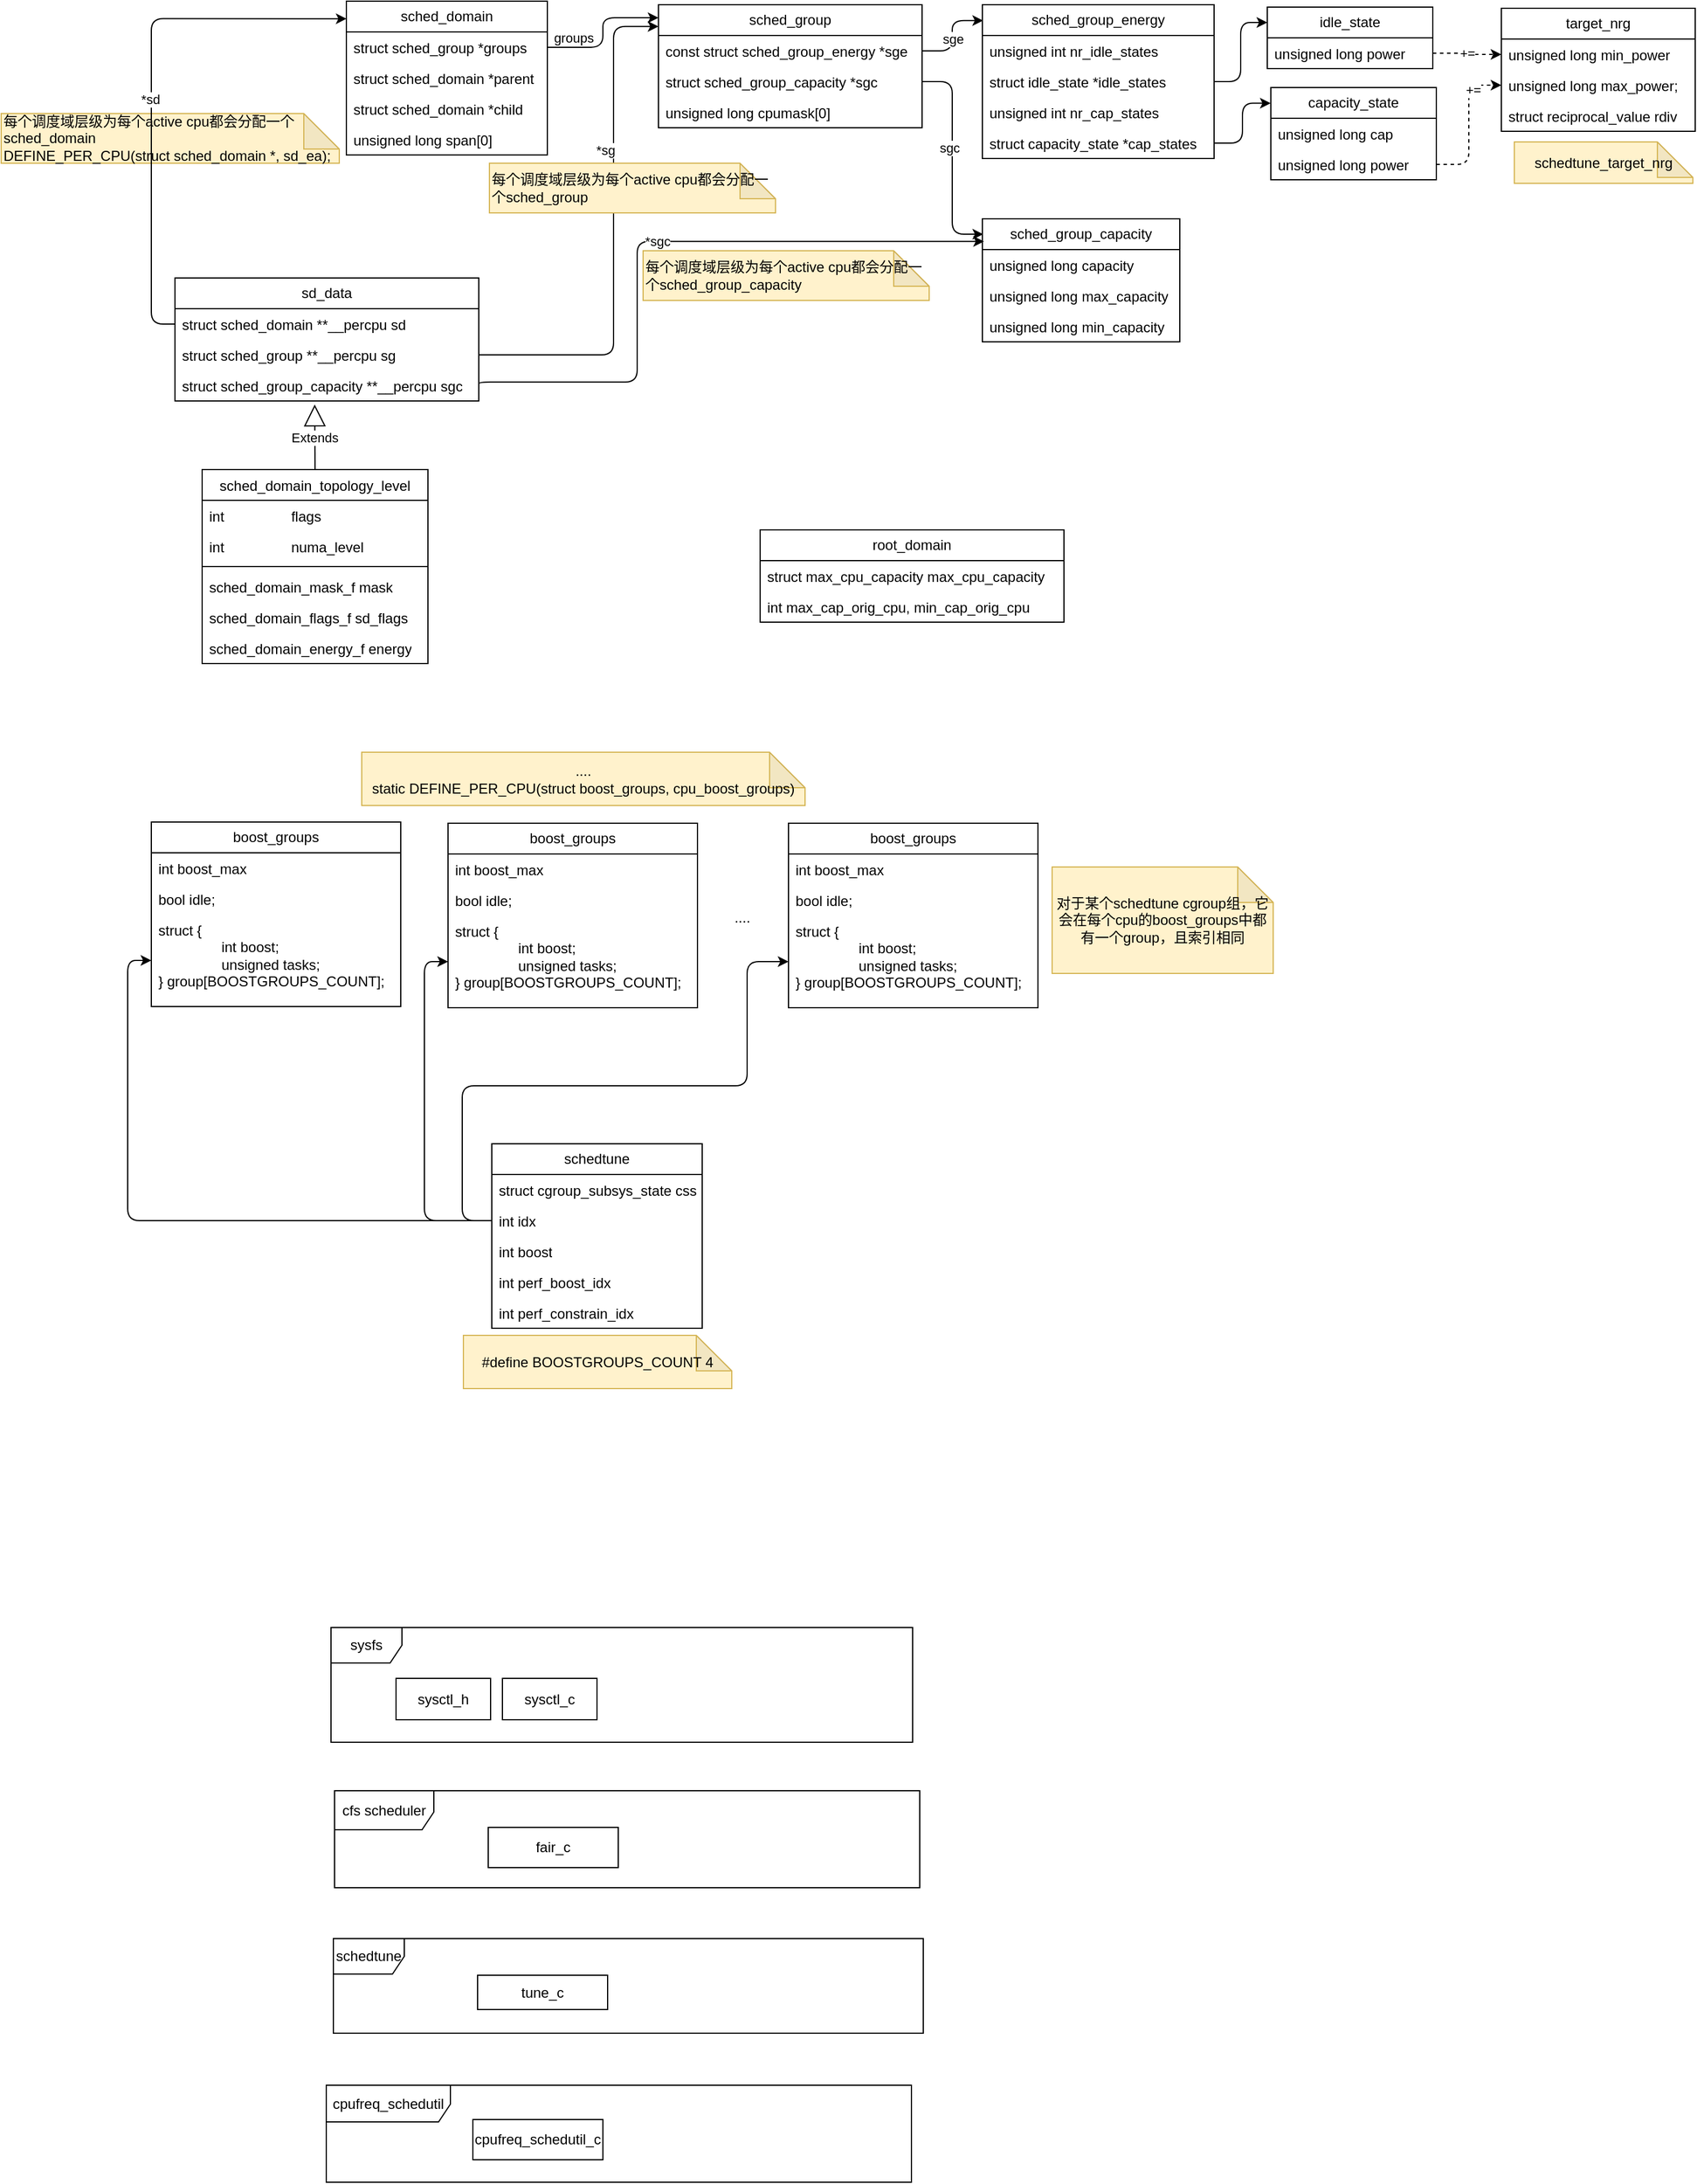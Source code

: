 <mxfile version="24.2.3" type="github">
  <diagram name="第 1 页" id="01agbYeh8jdvlxJhbr0P">
    <mxGraphModel dx="1179" dy="853" grid="0" gridSize="10" guides="0" tooltips="1" connect="1" arrows="1" fold="1" page="0" pageScale="1" pageWidth="827" pageHeight="1169" math="0" shadow="0">
      <root>
        <mxCell id="0" />
        <mxCell id="1" parent="0" />
        <mxCell id="DIjDcMSTwJ1lfGA5DYHn-1" value="target_nrg" style="swimlane;fontStyle=0;childLayout=stackLayout;horizontal=1;startSize=26;fillColor=none;horizontalStack=0;resizeParent=1;resizeParentMax=0;resizeLast=0;collapsible=1;marginBottom=0;whiteSpace=wrap;html=1;" parent="1" vertex="1">
          <mxGeometry x="1111" y="-103" width="164" height="104" as="geometry" />
        </mxCell>
        <mxCell id="DIjDcMSTwJ1lfGA5DYHn-2" value="unsigned long min_power" style="text;strokeColor=none;fillColor=none;align=left;verticalAlign=top;spacingLeft=4;spacingRight=4;overflow=hidden;rotatable=0;points=[[0,0.5],[1,0.5]];portConstraint=eastwest;whiteSpace=wrap;html=1;" parent="DIjDcMSTwJ1lfGA5DYHn-1" vertex="1">
          <mxGeometry y="26" width="164" height="26" as="geometry" />
        </mxCell>
        <mxCell id="DIjDcMSTwJ1lfGA5DYHn-3" value="unsigned long max_power;" style="text;strokeColor=none;fillColor=none;align=left;verticalAlign=top;spacingLeft=4;spacingRight=4;overflow=hidden;rotatable=0;points=[[0,0.5],[1,0.5]];portConstraint=eastwest;whiteSpace=wrap;html=1;" parent="DIjDcMSTwJ1lfGA5DYHn-1" vertex="1">
          <mxGeometry y="52" width="164" height="26" as="geometry" />
        </mxCell>
        <mxCell id="DIjDcMSTwJ1lfGA5DYHn-4" value="struct reciprocal_value rdiv" style="text;strokeColor=none;fillColor=none;align=left;verticalAlign=top;spacingLeft=4;spacingRight=4;overflow=hidden;rotatable=0;points=[[0,0.5],[1,0.5]];portConstraint=eastwest;whiteSpace=wrap;html=1;" parent="DIjDcMSTwJ1lfGA5DYHn-1" vertex="1">
          <mxGeometry y="78" width="164" height="26" as="geometry" />
        </mxCell>
        <mxCell id="DIjDcMSTwJ1lfGA5DYHn-5" value="sched_domain" style="swimlane;fontStyle=0;childLayout=stackLayout;horizontal=1;startSize=26;fillColor=none;horizontalStack=0;resizeParent=1;resizeParentMax=0;resizeLast=0;collapsible=1;marginBottom=0;whiteSpace=wrap;html=1;" parent="1" vertex="1">
          <mxGeometry x="134" y="-109" width="170" height="130" as="geometry" />
        </mxCell>
        <mxCell id="DIjDcMSTwJ1lfGA5DYHn-6" value="struct sched_group *groups" style="text;strokeColor=none;fillColor=none;align=left;verticalAlign=top;spacingLeft=4;spacingRight=4;overflow=hidden;rotatable=0;points=[[0,0.5],[1,0.5]];portConstraint=eastwest;whiteSpace=wrap;html=1;" parent="DIjDcMSTwJ1lfGA5DYHn-5" vertex="1">
          <mxGeometry y="26" width="170" height="26" as="geometry" />
        </mxCell>
        <mxCell id="DIjDcMSTwJ1lfGA5DYHn-7" value="struct sched_domain *parent" style="text;strokeColor=none;fillColor=none;align=left;verticalAlign=top;spacingLeft=4;spacingRight=4;overflow=hidden;rotatable=0;points=[[0,0.5],[1,0.5]];portConstraint=eastwest;whiteSpace=wrap;html=1;" parent="DIjDcMSTwJ1lfGA5DYHn-5" vertex="1">
          <mxGeometry y="52" width="170" height="26" as="geometry" />
        </mxCell>
        <mxCell id="VDW7BR7wvnO6Wit2rarF-36" value="struct sched_domain *child" style="text;strokeColor=none;fillColor=none;align=left;verticalAlign=top;spacingLeft=4;spacingRight=4;overflow=hidden;rotatable=0;points=[[0,0.5],[1,0.5]];portConstraint=eastwest;whiteSpace=wrap;html=1;" parent="DIjDcMSTwJ1lfGA5DYHn-5" vertex="1">
          <mxGeometry y="78" width="170" height="26" as="geometry" />
        </mxCell>
        <mxCell id="DIjDcMSTwJ1lfGA5DYHn-8" value="unsigned long span[0]" style="text;strokeColor=none;fillColor=none;align=left;verticalAlign=top;spacingLeft=4;spacingRight=4;overflow=hidden;rotatable=0;points=[[0,0.5],[1,0.5]];portConstraint=eastwest;whiteSpace=wrap;html=1;" parent="DIjDcMSTwJ1lfGA5DYHn-5" vertex="1">
          <mxGeometry y="104" width="170" height="26" as="geometry" />
        </mxCell>
        <mxCell id="DIjDcMSTwJ1lfGA5DYHn-9" value="sched_group" style="swimlane;fontStyle=0;childLayout=stackLayout;horizontal=1;startSize=26;fillColor=none;horizontalStack=0;resizeParent=1;resizeParentMax=0;resizeLast=0;collapsible=1;marginBottom=0;whiteSpace=wrap;html=1;" parent="1" vertex="1">
          <mxGeometry x="398" y="-106" width="223" height="104" as="geometry" />
        </mxCell>
        <mxCell id="DIjDcMSTwJ1lfGA5DYHn-10" value="const struct sched_group_energy *sge" style="text;strokeColor=none;fillColor=none;align=left;verticalAlign=top;spacingLeft=4;spacingRight=4;overflow=hidden;rotatable=0;points=[[0,0.5],[1,0.5]];portConstraint=eastwest;whiteSpace=wrap;html=1;" parent="DIjDcMSTwJ1lfGA5DYHn-9" vertex="1">
          <mxGeometry y="26" width="223" height="26" as="geometry" />
        </mxCell>
        <mxCell id="DIjDcMSTwJ1lfGA5DYHn-11" value="struct sched_group_capacity *sgc" style="text;strokeColor=none;fillColor=none;align=left;verticalAlign=top;spacingLeft=4;spacingRight=4;overflow=hidden;rotatable=0;points=[[0,0.5],[1,0.5]];portConstraint=eastwest;whiteSpace=wrap;html=1;" parent="DIjDcMSTwJ1lfGA5DYHn-9" vertex="1">
          <mxGeometry y="52" width="223" height="26" as="geometry" />
        </mxCell>
        <mxCell id="DIjDcMSTwJ1lfGA5DYHn-12" value="unsigned long cpumask[0]" style="text;strokeColor=none;fillColor=none;align=left;verticalAlign=top;spacingLeft=4;spacingRight=4;overflow=hidden;rotatable=0;points=[[0,0.5],[1,0.5]];portConstraint=eastwest;whiteSpace=wrap;html=1;" parent="DIjDcMSTwJ1lfGA5DYHn-9" vertex="1">
          <mxGeometry y="78" width="223" height="26" as="geometry" />
        </mxCell>
        <mxCell id="DIjDcMSTwJ1lfGA5DYHn-13" style="edgeStyle=orthogonalEdgeStyle;rounded=1;orthogonalLoop=1;jettySize=auto;html=1;entryX=0;entryY=0.106;entryDx=0;entryDy=0;entryPerimeter=0;curved=0;" parent="1" source="DIjDcMSTwJ1lfGA5DYHn-6" target="DIjDcMSTwJ1lfGA5DYHn-9" edge="1">
          <mxGeometry relative="1" as="geometry">
            <mxPoint x="380" y="-22" as="targetPoint" />
          </mxGeometry>
        </mxCell>
        <mxCell id="DIjDcMSTwJ1lfGA5DYHn-14" value="groups" style="edgeLabel;html=1;align=center;verticalAlign=middle;resizable=0;points=[];" parent="DIjDcMSTwJ1lfGA5DYHn-13" vertex="1" connectable="0">
          <mxGeometry x="-0.268" y="2" relative="1" as="geometry">
            <mxPoint x="-22" y="-6" as="offset" />
          </mxGeometry>
        </mxCell>
        <mxCell id="DIjDcMSTwJ1lfGA5DYHn-15" value="boost_groups" style="swimlane;fontStyle=0;childLayout=stackLayout;horizontal=1;startSize=26;fillColor=none;horizontalStack=0;resizeParent=1;resizeParentMax=0;resizeLast=0;collapsible=1;marginBottom=0;whiteSpace=wrap;html=1;" parent="1" vertex="1">
          <mxGeometry x="-31" y="585" width="211" height="156" as="geometry" />
        </mxCell>
        <mxCell id="DIjDcMSTwJ1lfGA5DYHn-16" value="int boost_max" style="text;strokeColor=none;fillColor=none;align=left;verticalAlign=top;spacingLeft=4;spacingRight=4;overflow=hidden;rotatable=0;points=[[0,0.5],[1,0.5]];portConstraint=eastwest;whiteSpace=wrap;html=1;" parent="DIjDcMSTwJ1lfGA5DYHn-15" vertex="1">
          <mxGeometry y="26" width="211" height="26" as="geometry" />
        </mxCell>
        <mxCell id="DIjDcMSTwJ1lfGA5DYHn-17" value="bool idle;" style="text;strokeColor=none;fillColor=none;align=left;verticalAlign=top;spacingLeft=4;spacingRight=4;overflow=hidden;rotatable=0;points=[[0,0.5],[1,0.5]];portConstraint=eastwest;whiteSpace=wrap;html=1;" parent="DIjDcMSTwJ1lfGA5DYHn-15" vertex="1">
          <mxGeometry y="52" width="211" height="26" as="geometry" />
        </mxCell>
        <mxCell id="DIjDcMSTwJ1lfGA5DYHn-18" value="&lt;div&gt;struct {&lt;/div&gt;&lt;div&gt;&lt;span style=&quot;background-color: initial;&quot;&gt;&amp;nbsp; &amp;nbsp; &amp;nbsp; &amp;nbsp; &amp;nbsp; &amp;nbsp; &amp;nbsp; &amp;nbsp; int boost;&lt;/span&gt;&lt;br&gt;&lt;/div&gt;&lt;div&gt;&lt;span style=&quot;background-color: initial;&quot;&gt;&amp;nbsp; &amp;nbsp; &amp;nbsp; &amp;nbsp; &amp;nbsp; &amp;nbsp; &amp;nbsp; &amp;nbsp; unsigned tasks;&lt;/span&gt;&lt;/div&gt;&lt;div&gt;&lt;span style=&quot;background-color: initial;&quot;&gt;} group[BOOSTGROUPS_COUNT];&lt;/span&gt;&lt;/div&gt;" style="text;strokeColor=none;fillColor=none;align=left;verticalAlign=top;spacingLeft=4;spacingRight=4;overflow=hidden;rotatable=0;points=[[0,0.5],[1,0.5]];portConstraint=eastwest;whiteSpace=wrap;html=1;" parent="DIjDcMSTwJ1lfGA5DYHn-15" vertex="1">
          <mxGeometry y="78" width="211" height="78" as="geometry" />
        </mxCell>
        <mxCell id="DIjDcMSTwJ1lfGA5DYHn-24" value="schedtune" style="swimlane;fontStyle=0;childLayout=stackLayout;horizontal=1;startSize=26;fillColor=none;horizontalStack=0;resizeParent=1;resizeParentMax=0;resizeLast=0;collapsible=1;marginBottom=0;whiteSpace=wrap;html=1;" parent="1" vertex="1">
          <mxGeometry x="257" y="857" width="178" height="156" as="geometry" />
        </mxCell>
        <mxCell id="DIjDcMSTwJ1lfGA5DYHn-25" value="struct cgroup_subsys_state css" style="text;strokeColor=none;fillColor=none;align=left;verticalAlign=top;spacingLeft=4;spacingRight=4;overflow=hidden;rotatable=0;points=[[0,0.5],[1,0.5]];portConstraint=eastwest;whiteSpace=wrap;html=1;" parent="DIjDcMSTwJ1lfGA5DYHn-24" vertex="1">
          <mxGeometry y="26" width="178" height="26" as="geometry" />
        </mxCell>
        <mxCell id="DIjDcMSTwJ1lfGA5DYHn-26" value="int idx" style="text;strokeColor=none;fillColor=none;align=left;verticalAlign=top;spacingLeft=4;spacingRight=4;overflow=hidden;rotatable=0;points=[[0,0.5],[1,0.5]];portConstraint=eastwest;whiteSpace=wrap;html=1;" parent="DIjDcMSTwJ1lfGA5DYHn-24" vertex="1">
          <mxGeometry y="52" width="178" height="26" as="geometry" />
        </mxCell>
        <mxCell id="DIjDcMSTwJ1lfGA5DYHn-27" value="int boost" style="text;strokeColor=none;fillColor=none;align=left;verticalAlign=top;spacingLeft=4;spacingRight=4;overflow=hidden;rotatable=0;points=[[0,0.5],[1,0.5]];portConstraint=eastwest;whiteSpace=wrap;html=1;" parent="DIjDcMSTwJ1lfGA5DYHn-24" vertex="1">
          <mxGeometry y="78" width="178" height="26" as="geometry" />
        </mxCell>
        <mxCell id="DIjDcMSTwJ1lfGA5DYHn-28" value="int perf_boost_idx" style="text;strokeColor=none;fillColor=none;align=left;verticalAlign=top;spacingLeft=4;spacingRight=4;overflow=hidden;rotatable=0;points=[[0,0.5],[1,0.5]];portConstraint=eastwest;whiteSpace=wrap;html=1;" parent="DIjDcMSTwJ1lfGA5DYHn-24" vertex="1">
          <mxGeometry y="104" width="178" height="26" as="geometry" />
        </mxCell>
        <mxCell id="DIjDcMSTwJ1lfGA5DYHn-29" value="int perf_constrain_idx" style="text;strokeColor=none;fillColor=none;align=left;verticalAlign=top;spacingLeft=4;spacingRight=4;overflow=hidden;rotatable=0;points=[[0,0.5],[1,0.5]];portConstraint=eastwest;whiteSpace=wrap;html=1;" parent="DIjDcMSTwJ1lfGA5DYHn-24" vertex="1">
          <mxGeometry y="130" width="178" height="26" as="geometry" />
        </mxCell>
        <mxCell id="DIjDcMSTwJ1lfGA5DYHn-30" value="&lt;div&gt;....&lt;/div&gt;static DEFINE_PER_CPU(struct boost_groups, cpu_boost_groups)" style="shape=note;whiteSpace=wrap;html=1;backgroundOutline=1;darkOpacity=0.05;fillColor=#fff2cc;strokeColor=#d6b656;" parent="1" vertex="1">
          <mxGeometry x="147" y="526" width="375" height="45" as="geometry" />
        </mxCell>
        <mxCell id="VDW7BR7wvnO6Wit2rarF-1" value="schedtune_target_nrg" style="shape=note;whiteSpace=wrap;html=1;backgroundOutline=1;darkOpacity=0.05;fillColor=#fff2cc;strokeColor=#d6b656;" parent="1" vertex="1">
          <mxGeometry x="1122" y="10" width="151" height="35" as="geometry" />
        </mxCell>
        <mxCell id="VDW7BR7wvnO6Wit2rarF-11" value="sched_group_capacity" style="swimlane;fontStyle=0;childLayout=stackLayout;horizontal=1;startSize=26;fillColor=none;horizontalStack=0;resizeParent=1;resizeParentMax=0;resizeLast=0;collapsible=1;marginBottom=0;whiteSpace=wrap;html=1;" parent="1" vertex="1">
          <mxGeometry x="672" y="75" width="167" height="104" as="geometry" />
        </mxCell>
        <mxCell id="VDW7BR7wvnO6Wit2rarF-12" value="unsigned long capacity" style="text;strokeColor=none;fillColor=none;align=left;verticalAlign=top;spacingLeft=4;spacingRight=4;overflow=hidden;rotatable=0;points=[[0,0.5],[1,0.5]];portConstraint=eastwest;whiteSpace=wrap;html=1;" parent="VDW7BR7wvnO6Wit2rarF-11" vertex="1">
          <mxGeometry y="26" width="167" height="26" as="geometry" />
        </mxCell>
        <mxCell id="VDW7BR7wvnO6Wit2rarF-13" value="unsigned long max_capacity" style="text;strokeColor=none;fillColor=none;align=left;verticalAlign=top;spacingLeft=4;spacingRight=4;overflow=hidden;rotatable=0;points=[[0,0.5],[1,0.5]];portConstraint=eastwest;whiteSpace=wrap;html=1;" parent="VDW7BR7wvnO6Wit2rarF-11" vertex="1">
          <mxGeometry y="52" width="167" height="26" as="geometry" />
        </mxCell>
        <mxCell id="VDW7BR7wvnO6Wit2rarF-14" value="unsigned long min_capacity" style="text;strokeColor=none;fillColor=none;align=left;verticalAlign=top;spacingLeft=4;spacingRight=4;overflow=hidden;rotatable=0;points=[[0,0.5],[1,0.5]];portConstraint=eastwest;whiteSpace=wrap;html=1;" parent="VDW7BR7wvnO6Wit2rarF-11" vertex="1">
          <mxGeometry y="78" width="167" height="26" as="geometry" />
        </mxCell>
        <mxCell id="VDW7BR7wvnO6Wit2rarF-16" style="edgeStyle=orthogonalEdgeStyle;rounded=1;orthogonalLoop=1;jettySize=auto;html=1;entryX=0.004;entryY=0.125;entryDx=0;entryDy=0;entryPerimeter=0;exitX=1;exitY=0.5;exitDx=0;exitDy=0;curved=0;" parent="1" source="DIjDcMSTwJ1lfGA5DYHn-11" target="VDW7BR7wvnO6Wit2rarF-11" edge="1">
          <mxGeometry relative="1" as="geometry" />
        </mxCell>
        <mxCell id="VDW7BR7wvnO6Wit2rarF-17" value="sgc" style="edgeLabel;html=1;align=center;verticalAlign=middle;resizable=0;points=[];" parent="VDW7BR7wvnO6Wit2rarF-16" vertex="1" connectable="0">
          <mxGeometry x="-0.1" y="-2" relative="1" as="geometry">
            <mxPoint x="-1" as="offset" />
          </mxGeometry>
        </mxCell>
        <mxCell id="VDW7BR7wvnO6Wit2rarF-18" value="sched_group_energy" style="swimlane;fontStyle=0;childLayout=stackLayout;horizontal=1;startSize=26;fillColor=none;horizontalStack=0;resizeParent=1;resizeParentMax=0;resizeLast=0;collapsible=1;marginBottom=0;whiteSpace=wrap;html=1;" parent="1" vertex="1">
          <mxGeometry x="672" y="-106" width="196" height="130" as="geometry" />
        </mxCell>
        <mxCell id="VDW7BR7wvnO6Wit2rarF-19" value="unsigned int nr_idle_states" style="text;strokeColor=none;fillColor=none;align=left;verticalAlign=top;spacingLeft=4;spacingRight=4;overflow=hidden;rotatable=0;points=[[0,0.5],[1,0.5]];portConstraint=eastwest;whiteSpace=wrap;html=1;" parent="VDW7BR7wvnO6Wit2rarF-18" vertex="1">
          <mxGeometry y="26" width="196" height="26" as="geometry" />
        </mxCell>
        <mxCell id="VDW7BR7wvnO6Wit2rarF-20" value="struct idle_state *idle_states" style="text;strokeColor=none;fillColor=none;align=left;verticalAlign=top;spacingLeft=4;spacingRight=4;overflow=hidden;rotatable=0;points=[[0,0.5],[1,0.5]];portConstraint=eastwest;whiteSpace=wrap;html=1;" parent="VDW7BR7wvnO6Wit2rarF-18" vertex="1">
          <mxGeometry y="52" width="196" height="26" as="geometry" />
        </mxCell>
        <mxCell id="VDW7BR7wvnO6Wit2rarF-21" value="unsigned int nr_cap_states" style="text;strokeColor=none;fillColor=none;align=left;verticalAlign=top;spacingLeft=4;spacingRight=4;overflow=hidden;rotatable=0;points=[[0,0.5],[1,0.5]];portConstraint=eastwest;whiteSpace=wrap;html=1;" parent="VDW7BR7wvnO6Wit2rarF-18" vertex="1">
          <mxGeometry y="78" width="196" height="26" as="geometry" />
        </mxCell>
        <mxCell id="VDW7BR7wvnO6Wit2rarF-22" value="struct capacity_state *cap_states" style="text;strokeColor=none;fillColor=none;align=left;verticalAlign=top;spacingLeft=4;spacingRight=4;overflow=hidden;rotatable=0;points=[[0,0.5],[1,0.5]];portConstraint=eastwest;whiteSpace=wrap;html=1;" parent="VDW7BR7wvnO6Wit2rarF-18" vertex="1">
          <mxGeometry y="104" width="196" height="26" as="geometry" />
        </mxCell>
        <mxCell id="VDW7BR7wvnO6Wit2rarF-23" style="edgeStyle=orthogonalEdgeStyle;rounded=1;orthogonalLoop=1;jettySize=auto;html=1;entryX=0.003;entryY=0.103;entryDx=0;entryDy=0;entryPerimeter=0;curved=0;" parent="1" source="DIjDcMSTwJ1lfGA5DYHn-10" target="VDW7BR7wvnO6Wit2rarF-18" edge="1">
          <mxGeometry relative="1" as="geometry" />
        </mxCell>
        <mxCell id="VDW7BR7wvnO6Wit2rarF-24" value="sge" style="edgeLabel;html=1;align=center;verticalAlign=middle;resizable=0;points=[];" parent="VDW7BR7wvnO6Wit2rarF-23" vertex="1" connectable="0">
          <mxGeometry x="-0.063" relative="1" as="geometry">
            <mxPoint as="offset" />
          </mxGeometry>
        </mxCell>
        <mxCell id="VDW7BR7wvnO6Wit2rarF-25" value="idle_state" style="swimlane;fontStyle=0;childLayout=stackLayout;horizontal=1;startSize=26;fillColor=none;horizontalStack=0;resizeParent=1;resizeParentMax=0;resizeLast=0;collapsible=1;marginBottom=0;whiteSpace=wrap;html=1;" parent="1" vertex="1">
          <mxGeometry x="913" y="-104" width="140" height="52" as="geometry" />
        </mxCell>
        <mxCell id="VDW7BR7wvnO6Wit2rarF-26" value="unsigned long power" style="text;strokeColor=none;fillColor=none;align=left;verticalAlign=top;spacingLeft=4;spacingRight=4;overflow=hidden;rotatable=0;points=[[0,0.5],[1,0.5]];portConstraint=eastwest;whiteSpace=wrap;html=1;" parent="VDW7BR7wvnO6Wit2rarF-25" vertex="1">
          <mxGeometry y="26" width="140" height="26" as="geometry" />
        </mxCell>
        <mxCell id="VDW7BR7wvnO6Wit2rarF-29" style="edgeStyle=orthogonalEdgeStyle;rounded=1;orthogonalLoop=1;jettySize=auto;html=1;entryX=0;entryY=0.25;entryDx=0;entryDy=0;curved=0;" parent="1" source="VDW7BR7wvnO6Wit2rarF-20" target="VDW7BR7wvnO6Wit2rarF-25" edge="1">
          <mxGeometry relative="1" as="geometry" />
        </mxCell>
        <mxCell id="VDW7BR7wvnO6Wit2rarF-30" value="capacity_state" style="swimlane;fontStyle=0;childLayout=stackLayout;horizontal=1;startSize=26;fillColor=none;horizontalStack=0;resizeParent=1;resizeParentMax=0;resizeLast=0;collapsible=1;marginBottom=0;whiteSpace=wrap;html=1;" parent="1" vertex="1">
          <mxGeometry x="916" y="-36" width="140" height="78" as="geometry" />
        </mxCell>
        <mxCell id="VDW7BR7wvnO6Wit2rarF-31" value="unsigned long cap" style="text;strokeColor=none;fillColor=none;align=left;verticalAlign=top;spacingLeft=4;spacingRight=4;overflow=hidden;rotatable=0;points=[[0,0.5],[1,0.5]];portConstraint=eastwest;whiteSpace=wrap;html=1;" parent="VDW7BR7wvnO6Wit2rarF-30" vertex="1">
          <mxGeometry y="26" width="140" height="26" as="geometry" />
        </mxCell>
        <mxCell id="VDW7BR7wvnO6Wit2rarF-32" value="unsigned long power" style="text;strokeColor=none;fillColor=none;align=left;verticalAlign=top;spacingLeft=4;spacingRight=4;overflow=hidden;rotatable=0;points=[[0,0.5],[1,0.5]];portConstraint=eastwest;whiteSpace=wrap;html=1;" parent="VDW7BR7wvnO6Wit2rarF-30" vertex="1">
          <mxGeometry y="52" width="140" height="26" as="geometry" />
        </mxCell>
        <mxCell id="VDW7BR7wvnO6Wit2rarF-34" style="edgeStyle=orthogonalEdgeStyle;rounded=1;orthogonalLoop=1;jettySize=auto;html=1;entryX=-0.001;entryY=0.17;entryDx=0;entryDy=0;entryPerimeter=0;curved=0;" parent="1" source="VDW7BR7wvnO6Wit2rarF-22" target="VDW7BR7wvnO6Wit2rarF-30" edge="1">
          <mxGeometry relative="1" as="geometry" />
        </mxCell>
        <mxCell id="VDW7BR7wvnO6Wit2rarF-37" value="&lt;div&gt;每个调度域层级为每个active cpu都会分配一个sched_domain&lt;/div&gt;DEFINE_PER_CPU(struct sched_domain *, sd_ea);" style="shape=note;whiteSpace=wrap;html=1;backgroundOutline=1;darkOpacity=0.05;fillColor=#fff2cc;strokeColor=#d6b656;align=left;" parent="1" vertex="1">
          <mxGeometry x="-158" y="-14" width="286" height="42" as="geometry" />
        </mxCell>
        <mxCell id="VDW7BR7wvnO6Wit2rarF-54" style="edgeStyle=orthogonalEdgeStyle;rounded=1;orthogonalLoop=1;jettySize=auto;html=1;entryX=0;entryY=0.5;entryDx=0;entryDy=0;curved=0;dashed=1;" parent="1" source="VDW7BR7wvnO6Wit2rarF-26" target="DIjDcMSTwJ1lfGA5DYHn-2" edge="1">
          <mxGeometry relative="1" as="geometry" />
        </mxCell>
        <mxCell id="VDW7BR7wvnO6Wit2rarF-56" value="+=" style="edgeLabel;html=1;align=center;verticalAlign=middle;resizable=0;points=[];" parent="VDW7BR7wvnO6Wit2rarF-54" vertex="1" connectable="0">
          <mxGeometry x="-0.027" relative="1" as="geometry">
            <mxPoint as="offset" />
          </mxGeometry>
        </mxCell>
        <mxCell id="VDW7BR7wvnO6Wit2rarF-55" style="edgeStyle=orthogonalEdgeStyle;rounded=1;orthogonalLoop=1;jettySize=auto;html=1;entryX=0;entryY=0.5;entryDx=0;entryDy=0;curved=0;dashed=1;" parent="1" source="VDW7BR7wvnO6Wit2rarF-32" target="DIjDcMSTwJ1lfGA5DYHn-3" edge="1">
          <mxGeometry relative="1" as="geometry" />
        </mxCell>
        <mxCell id="VDW7BR7wvnO6Wit2rarF-57" value="+=" style="edgeLabel;html=1;align=center;verticalAlign=middle;resizable=0;points=[];" parent="VDW7BR7wvnO6Wit2rarF-55" vertex="1" connectable="0">
          <mxGeometry x="0.481" y="-3" relative="1" as="geometry">
            <mxPoint as="offset" />
          </mxGeometry>
        </mxCell>
        <mxCell id="XPc6dLiuJMic1bVL03bc-5" value="sd_data" style="swimlane;fontStyle=0;childLayout=stackLayout;horizontal=1;startSize=26;fillColor=none;horizontalStack=0;resizeParent=1;resizeParentMax=0;resizeLast=0;collapsible=1;marginBottom=0;whiteSpace=wrap;html=1;" parent="1" vertex="1">
          <mxGeometry x="-11" y="125" width="257" height="104" as="geometry" />
        </mxCell>
        <mxCell id="XPc6dLiuJMic1bVL03bc-6" value="struct sched_domain **__percpu sd" style="text;strokeColor=none;fillColor=none;align=left;verticalAlign=top;spacingLeft=4;spacingRight=4;overflow=hidden;rotatable=0;points=[[0,0.5],[1,0.5]];portConstraint=eastwest;whiteSpace=wrap;html=1;" parent="XPc6dLiuJMic1bVL03bc-5" vertex="1">
          <mxGeometry y="26" width="257" height="26" as="geometry" />
        </mxCell>
        <mxCell id="XPc6dLiuJMic1bVL03bc-7" value="struct sched_group **__percpu sg" style="text;strokeColor=none;fillColor=none;align=left;verticalAlign=top;spacingLeft=4;spacingRight=4;overflow=hidden;rotatable=0;points=[[0,0.5],[1,0.5]];portConstraint=eastwest;whiteSpace=wrap;html=1;" parent="XPc6dLiuJMic1bVL03bc-5" vertex="1">
          <mxGeometry y="52" width="257" height="26" as="geometry" />
        </mxCell>
        <mxCell id="XPc6dLiuJMic1bVL03bc-8" value="struct sched_group_capacity **__percpu sgc" style="text;strokeColor=none;fillColor=none;align=left;verticalAlign=top;spacingLeft=4;spacingRight=4;overflow=hidden;rotatable=0;points=[[0,0.5],[1,0.5]];portConstraint=eastwest;whiteSpace=wrap;html=1;" parent="XPc6dLiuJMic1bVL03bc-5" vertex="1">
          <mxGeometry y="78" width="257" height="26" as="geometry" />
        </mxCell>
        <mxCell id="XPc6dLiuJMic1bVL03bc-9" value="&lt;span style=&quot;font-weight: 400;&quot;&gt;sched_domain_topology_level&lt;/span&gt;" style="swimlane;fontStyle=1;align=center;verticalAlign=top;childLayout=stackLayout;horizontal=1;startSize=26;horizontalStack=0;resizeParent=1;resizeParentMax=0;resizeLast=0;collapsible=1;marginBottom=0;whiteSpace=wrap;html=1;" parent="1" vertex="1">
          <mxGeometry x="12" y="287" width="191" height="164" as="geometry" />
        </mxCell>
        <mxCell id="XPc6dLiuJMic1bVL03bc-10" value="int&amp;nbsp; &amp;nbsp; &amp;nbsp; &amp;nbsp; &amp;nbsp; &amp;nbsp; &amp;nbsp; &amp;nbsp; &amp;nbsp;flags" style="text;strokeColor=none;fillColor=none;align=left;verticalAlign=top;spacingLeft=4;spacingRight=4;overflow=hidden;rotatable=0;points=[[0,0.5],[1,0.5]];portConstraint=eastwest;whiteSpace=wrap;html=1;" parent="XPc6dLiuJMic1bVL03bc-9" vertex="1">
          <mxGeometry y="26" width="191" height="26" as="geometry" />
        </mxCell>
        <mxCell id="XPc6dLiuJMic1bVL03bc-14" value="int&amp;nbsp; &amp;nbsp; &amp;nbsp; &amp;nbsp; &amp;nbsp; &amp;nbsp; &amp;nbsp; &amp;nbsp; &amp;nbsp;numa_level" style="text;strokeColor=none;fillColor=none;align=left;verticalAlign=top;spacingLeft=4;spacingRight=4;overflow=hidden;rotatable=0;points=[[0,0.5],[1,0.5]];portConstraint=eastwest;whiteSpace=wrap;html=1;" parent="XPc6dLiuJMic1bVL03bc-9" vertex="1">
          <mxGeometry y="52" width="191" height="26" as="geometry" />
        </mxCell>
        <mxCell id="XPc6dLiuJMic1bVL03bc-11" value="" style="line;strokeWidth=1;fillColor=none;align=left;verticalAlign=middle;spacingTop=-1;spacingLeft=3;spacingRight=3;rotatable=0;labelPosition=right;points=[];portConstraint=eastwest;strokeColor=inherit;" parent="XPc6dLiuJMic1bVL03bc-9" vertex="1">
          <mxGeometry y="78" width="191" height="8" as="geometry" />
        </mxCell>
        <mxCell id="XPc6dLiuJMic1bVL03bc-12" value="sched_domain_mask_f mask" style="text;strokeColor=none;fillColor=none;align=left;verticalAlign=top;spacingLeft=4;spacingRight=4;overflow=hidden;rotatable=0;points=[[0,0.5],[1,0.5]];portConstraint=eastwest;whiteSpace=wrap;html=1;" parent="XPc6dLiuJMic1bVL03bc-9" vertex="1">
          <mxGeometry y="86" width="191" height="26" as="geometry" />
        </mxCell>
        <mxCell id="XPc6dLiuJMic1bVL03bc-13" value="sched_domain_flags_f sd_flags" style="text;strokeColor=none;fillColor=none;align=left;verticalAlign=top;spacingLeft=4;spacingRight=4;overflow=hidden;rotatable=0;points=[[0,0.5],[1,0.5]];portConstraint=eastwest;whiteSpace=wrap;html=1;" parent="XPc6dLiuJMic1bVL03bc-9" vertex="1">
          <mxGeometry y="112" width="191" height="26" as="geometry" />
        </mxCell>
        <mxCell id="XPc6dLiuJMic1bVL03bc-15" value="sched_domain_energy_f energy" style="text;strokeColor=none;fillColor=none;align=left;verticalAlign=top;spacingLeft=4;spacingRight=4;overflow=hidden;rotatable=0;points=[[0,0.5],[1,0.5]];portConstraint=eastwest;whiteSpace=wrap;html=1;" parent="XPc6dLiuJMic1bVL03bc-9" vertex="1">
          <mxGeometry y="138" width="191" height="26" as="geometry" />
        </mxCell>
        <mxCell id="XPc6dLiuJMic1bVL03bc-16" value="Extends" style="endArrow=block;endSize=16;endFill=0;html=1;rounded=0;exitX=0.5;exitY=0;exitDx=0;exitDy=0;entryX=0.46;entryY=1.115;entryDx=0;entryDy=0;entryPerimeter=0;" parent="1" source="XPc6dLiuJMic1bVL03bc-9" target="XPc6dLiuJMic1bVL03bc-8" edge="1">
          <mxGeometry width="160" relative="1" as="geometry">
            <mxPoint x="344" y="290" as="sourcePoint" />
            <mxPoint x="504" y="290" as="targetPoint" />
          </mxGeometry>
        </mxCell>
        <mxCell id="XPc6dLiuJMic1bVL03bc-17" style="edgeStyle=orthogonalEdgeStyle;rounded=1;orthogonalLoop=1;jettySize=auto;html=1;entryX=0.001;entryY=0.114;entryDx=0;entryDy=0;entryPerimeter=0;curved=0;exitX=0;exitY=0.5;exitDx=0;exitDy=0;" parent="1" source="XPc6dLiuJMic1bVL03bc-6" target="DIjDcMSTwJ1lfGA5DYHn-5" edge="1">
          <mxGeometry relative="1" as="geometry" />
        </mxCell>
        <mxCell id="XPc6dLiuJMic1bVL03bc-18" value="*sd" style="edgeLabel;html=1;align=center;verticalAlign=middle;resizable=0;points=[];" parent="XPc6dLiuJMic1bVL03bc-17" vertex="1" connectable="0">
          <mxGeometry x="-0.051" y="1" relative="1" as="geometry">
            <mxPoint as="offset" />
          </mxGeometry>
        </mxCell>
        <mxCell id="XPc6dLiuJMic1bVL03bc-20" style="edgeStyle=orthogonalEdgeStyle;rounded=1;orthogonalLoop=1;jettySize=auto;html=1;entryX=0;entryY=0.177;entryDx=0;entryDy=0;entryPerimeter=0;curved=0;" parent="1" source="XPc6dLiuJMic1bVL03bc-7" target="DIjDcMSTwJ1lfGA5DYHn-9" edge="1">
          <mxGeometry relative="1" as="geometry">
            <Array as="points">
              <mxPoint x="360" y="190" />
              <mxPoint x="360" y="-88" />
            </Array>
          </mxGeometry>
        </mxCell>
        <mxCell id="XPc6dLiuJMic1bVL03bc-21" value="*sg" style="edgeLabel;html=1;align=center;verticalAlign=middle;resizable=0;points=[];" parent="XPc6dLiuJMic1bVL03bc-20" vertex="1" connectable="0">
          <mxGeometry x="0.19" y="1" relative="1" as="geometry">
            <mxPoint x="-6" y="-32" as="offset" />
          </mxGeometry>
        </mxCell>
        <mxCell id="XPc6dLiuJMic1bVL03bc-22" style="edgeStyle=orthogonalEdgeStyle;rounded=1;orthogonalLoop=1;jettySize=auto;html=1;entryX=0.008;entryY=0.184;entryDx=0;entryDy=0;entryPerimeter=0;curved=0;exitX=1;exitY=0.5;exitDx=0;exitDy=0;" parent="1" source="XPc6dLiuJMic1bVL03bc-8" target="VDW7BR7wvnO6Wit2rarF-11" edge="1">
          <mxGeometry relative="1" as="geometry">
            <Array as="points">
              <mxPoint x="380" y="213" />
              <mxPoint x="380" y="94" />
            </Array>
          </mxGeometry>
        </mxCell>
        <mxCell id="XPc6dLiuJMic1bVL03bc-23" value="*sgc" style="edgeLabel;html=1;align=center;verticalAlign=middle;resizable=0;points=[];" parent="XPc6dLiuJMic1bVL03bc-22" vertex="1" connectable="0">
          <mxGeometry x="0.078" y="4" relative="1" as="geometry">
            <mxPoint x="-23" y="4" as="offset" />
          </mxGeometry>
        </mxCell>
        <mxCell id="XPc6dLiuJMic1bVL03bc-24" value="&lt;div&gt;每个调度域层级为每个active cpu都会分配一个sched_group&lt;/div&gt;" style="shape=note;whiteSpace=wrap;html=1;backgroundOutline=1;darkOpacity=0.05;fillColor=#fff2cc;strokeColor=#d6b656;align=left;" parent="1" vertex="1">
          <mxGeometry x="255" y="28" width="242" height="42" as="geometry" />
        </mxCell>
        <mxCell id="XPc6dLiuJMic1bVL03bc-25" value="&lt;div&gt;每个调度域层级为每个active cpu都会分配一个&lt;span style=&quot;text-align: center; background-color: initial;&quot;&gt;sched_group_capacity&lt;/span&gt;&lt;/div&gt;" style="shape=note;whiteSpace=wrap;html=1;backgroundOutline=1;darkOpacity=0.05;fillColor=#fff2cc;strokeColor=#d6b656;align=left;" parent="1" vertex="1">
          <mxGeometry x="385" y="102" width="242" height="42" as="geometry" />
        </mxCell>
        <mxCell id="XPc6dLiuJMic1bVL03bc-28" value="root_domain" style="swimlane;fontStyle=0;childLayout=stackLayout;horizontal=1;startSize=26;fillColor=none;horizontalStack=0;resizeParent=1;resizeParentMax=0;resizeLast=0;collapsible=1;marginBottom=0;whiteSpace=wrap;html=1;" parent="1" vertex="1">
          <mxGeometry x="484" y="338" width="257" height="78" as="geometry" />
        </mxCell>
        <mxCell id="XPc6dLiuJMic1bVL03bc-29" value="struct max_cpu_capacity max_cpu_capacity" style="text;strokeColor=none;fillColor=none;align=left;verticalAlign=top;spacingLeft=4;spacingRight=4;overflow=hidden;rotatable=0;points=[[0,0.5],[1,0.5]];portConstraint=eastwest;whiteSpace=wrap;html=1;" parent="XPc6dLiuJMic1bVL03bc-28" vertex="1">
          <mxGeometry y="26" width="257" height="26" as="geometry" />
        </mxCell>
        <mxCell id="XPc6dLiuJMic1bVL03bc-30" value="int max_cap_orig_cpu, min_cap_orig_cpu" style="text;strokeColor=none;fillColor=none;align=left;verticalAlign=top;spacingLeft=4;spacingRight=4;overflow=hidden;rotatable=0;points=[[0,0.5],[1,0.5]];portConstraint=eastwest;whiteSpace=wrap;html=1;" parent="XPc6dLiuJMic1bVL03bc-28" vertex="1">
          <mxGeometry y="52" width="257" height="26" as="geometry" />
        </mxCell>
        <mxCell id="_Hb8ZXm0ojiE5atUSY3U-1" value="boost_groups" style="swimlane;fontStyle=0;childLayout=stackLayout;horizontal=1;startSize=26;fillColor=none;horizontalStack=0;resizeParent=1;resizeParentMax=0;resizeLast=0;collapsible=1;marginBottom=0;whiteSpace=wrap;html=1;" parent="1" vertex="1">
          <mxGeometry x="220" y="586" width="211" height="156" as="geometry" />
        </mxCell>
        <mxCell id="_Hb8ZXm0ojiE5atUSY3U-2" value="int boost_max" style="text;strokeColor=none;fillColor=none;align=left;verticalAlign=top;spacingLeft=4;spacingRight=4;overflow=hidden;rotatable=0;points=[[0,0.5],[1,0.5]];portConstraint=eastwest;whiteSpace=wrap;html=1;" parent="_Hb8ZXm0ojiE5atUSY3U-1" vertex="1">
          <mxGeometry y="26" width="211" height="26" as="geometry" />
        </mxCell>
        <mxCell id="_Hb8ZXm0ojiE5atUSY3U-3" value="bool idle;" style="text;strokeColor=none;fillColor=none;align=left;verticalAlign=top;spacingLeft=4;spacingRight=4;overflow=hidden;rotatable=0;points=[[0,0.5],[1,0.5]];portConstraint=eastwest;whiteSpace=wrap;html=1;" parent="_Hb8ZXm0ojiE5atUSY3U-1" vertex="1">
          <mxGeometry y="52" width="211" height="26" as="geometry" />
        </mxCell>
        <mxCell id="_Hb8ZXm0ojiE5atUSY3U-4" value="&lt;div&gt;struct {&lt;/div&gt;&lt;div&gt;&lt;span style=&quot;background-color: initial;&quot;&gt;&amp;nbsp; &amp;nbsp; &amp;nbsp; &amp;nbsp; &amp;nbsp; &amp;nbsp; &amp;nbsp; &amp;nbsp; int boost;&lt;/span&gt;&lt;br&gt;&lt;/div&gt;&lt;div&gt;&lt;span style=&quot;background-color: initial;&quot;&gt;&amp;nbsp; &amp;nbsp; &amp;nbsp; &amp;nbsp; &amp;nbsp; &amp;nbsp; &amp;nbsp; &amp;nbsp; unsigned tasks;&lt;/span&gt;&lt;/div&gt;&lt;div&gt;&lt;span style=&quot;background-color: initial;&quot;&gt;} group[BOOSTGROUPS_COUNT];&lt;/span&gt;&lt;/div&gt;" style="text;strokeColor=none;fillColor=none;align=left;verticalAlign=top;spacingLeft=4;spacingRight=4;overflow=hidden;rotatable=0;points=[[0,0.5],[1,0.5]];portConstraint=eastwest;whiteSpace=wrap;html=1;" parent="_Hb8ZXm0ojiE5atUSY3U-1" vertex="1">
          <mxGeometry y="78" width="211" height="78" as="geometry" />
        </mxCell>
        <mxCell id="_Hb8ZXm0ojiE5atUSY3U-9" value="boost_groups" style="swimlane;fontStyle=0;childLayout=stackLayout;horizontal=1;startSize=26;fillColor=none;horizontalStack=0;resizeParent=1;resizeParentMax=0;resizeLast=0;collapsible=1;marginBottom=0;whiteSpace=wrap;html=1;" parent="1" vertex="1">
          <mxGeometry x="508" y="586" width="211" height="156" as="geometry" />
        </mxCell>
        <mxCell id="_Hb8ZXm0ojiE5atUSY3U-10" value="int boost_max" style="text;strokeColor=none;fillColor=none;align=left;verticalAlign=top;spacingLeft=4;spacingRight=4;overflow=hidden;rotatable=0;points=[[0,0.5],[1,0.5]];portConstraint=eastwest;whiteSpace=wrap;html=1;" parent="_Hb8ZXm0ojiE5atUSY3U-9" vertex="1">
          <mxGeometry y="26" width="211" height="26" as="geometry" />
        </mxCell>
        <mxCell id="_Hb8ZXm0ojiE5atUSY3U-11" value="bool idle;" style="text;strokeColor=none;fillColor=none;align=left;verticalAlign=top;spacingLeft=4;spacingRight=4;overflow=hidden;rotatable=0;points=[[0,0.5],[1,0.5]];portConstraint=eastwest;whiteSpace=wrap;html=1;" parent="_Hb8ZXm0ojiE5atUSY3U-9" vertex="1">
          <mxGeometry y="52" width="211" height="26" as="geometry" />
        </mxCell>
        <mxCell id="_Hb8ZXm0ojiE5atUSY3U-12" value="&lt;div&gt;struct {&lt;/div&gt;&lt;div&gt;&lt;span style=&quot;background-color: initial;&quot;&gt;&amp;nbsp; &amp;nbsp; &amp;nbsp; &amp;nbsp; &amp;nbsp; &amp;nbsp; &amp;nbsp; &amp;nbsp; int boost;&lt;/span&gt;&lt;br&gt;&lt;/div&gt;&lt;div&gt;&lt;span style=&quot;background-color: initial;&quot;&gt;&amp;nbsp; &amp;nbsp; &amp;nbsp; &amp;nbsp; &amp;nbsp; &amp;nbsp; &amp;nbsp; &amp;nbsp; unsigned tasks;&lt;/span&gt;&lt;/div&gt;&lt;div&gt;&lt;span style=&quot;background-color: initial;&quot;&gt;} group[BOOSTGROUPS_COUNT];&lt;/span&gt;&lt;/div&gt;" style="text;strokeColor=none;fillColor=none;align=left;verticalAlign=top;spacingLeft=4;spacingRight=4;overflow=hidden;rotatable=0;points=[[0,0.5],[1,0.5]];portConstraint=eastwest;whiteSpace=wrap;html=1;" parent="_Hb8ZXm0ojiE5atUSY3U-9" vertex="1">
          <mxGeometry y="78" width="211" height="78" as="geometry" />
        </mxCell>
        <mxCell id="_Hb8ZXm0ojiE5atUSY3U-14" value="&lt;div&gt;#define BOOSTGROUPS_COUNT 4&lt;br&gt;&lt;/div&gt;" style="shape=note;whiteSpace=wrap;html=1;backgroundOutline=1;darkOpacity=0.05;fillColor=#fff2cc;strokeColor=#d6b656;" parent="1" vertex="1">
          <mxGeometry x="233" y="1019" width="227" height="45" as="geometry" />
        </mxCell>
        <mxCell id="_Hb8ZXm0ojiE5atUSY3U-15" value="...." style="text;html=1;align=center;verticalAlign=middle;whiteSpace=wrap;rounded=0;" parent="1" vertex="1">
          <mxGeometry x="439" y="651" width="60" height="30" as="geometry" />
        </mxCell>
        <mxCell id="_Hb8ZXm0ojiE5atUSY3U-16" style="edgeStyle=orthogonalEdgeStyle;rounded=1;orthogonalLoop=1;jettySize=auto;html=1;entryX=0;entryY=0.5;entryDx=0;entryDy=0;curved=0;" parent="1" source="DIjDcMSTwJ1lfGA5DYHn-26" target="DIjDcMSTwJ1lfGA5DYHn-18" edge="1">
          <mxGeometry relative="1" as="geometry" />
        </mxCell>
        <mxCell id="_Hb8ZXm0ojiE5atUSY3U-18" style="edgeStyle=orthogonalEdgeStyle;rounded=1;orthogonalLoop=1;jettySize=auto;html=1;entryX=0;entryY=0.5;entryDx=0;entryDy=0;curved=0;exitX=0;exitY=0.5;exitDx=0;exitDy=0;" parent="1" source="DIjDcMSTwJ1lfGA5DYHn-26" target="_Hb8ZXm0ojiE5atUSY3U-12" edge="1">
          <mxGeometry relative="1" as="geometry">
            <Array as="points">
              <mxPoint x="232" y="922" />
              <mxPoint x="232" y="808" />
              <mxPoint x="473" y="808" />
              <mxPoint x="473" y="703" />
            </Array>
          </mxGeometry>
        </mxCell>
        <mxCell id="_Hb8ZXm0ojiE5atUSY3U-20" style="edgeStyle=orthogonalEdgeStyle;rounded=1;orthogonalLoop=1;jettySize=auto;html=1;entryX=0;entryY=0.5;entryDx=0;entryDy=0;curved=0;" parent="1" source="DIjDcMSTwJ1lfGA5DYHn-26" target="_Hb8ZXm0ojiE5atUSY3U-4" edge="1">
          <mxGeometry relative="1" as="geometry" />
        </mxCell>
        <mxCell id="_Hb8ZXm0ojiE5atUSY3U-28" value="sysctl_h" style="rounded=0;whiteSpace=wrap;html=1;" parent="1" vertex="1">
          <mxGeometry x="176" y="1309" width="80" height="35" as="geometry" />
        </mxCell>
        <mxCell id="_Hb8ZXm0ojiE5atUSY3U-31" value="sysfs" style="shape=umlFrame;whiteSpace=wrap;html=1;pointerEvents=0;" parent="1" vertex="1">
          <mxGeometry x="121" y="1266" width="492" height="97" as="geometry" />
        </mxCell>
        <mxCell id="_Hb8ZXm0ojiE5atUSY3U-34" value="tune_c" style="html=1;whiteSpace=wrap;" parent="1" vertex="1">
          <mxGeometry x="245" y="1560" width="110" height="29" as="geometry" />
        </mxCell>
        <mxCell id="_Hb8ZXm0ojiE5atUSY3U-35" value="schedtune" style="shape=umlFrame;whiteSpace=wrap;html=1;pointerEvents=0;" parent="1" vertex="1">
          <mxGeometry x="123" y="1529" width="499" height="80" as="geometry" />
        </mxCell>
        <mxCell id="_Hb8ZXm0ojiE5atUSY3U-36" value="sysctl_c" style="rounded=0;whiteSpace=wrap;html=1;" parent="1" vertex="1">
          <mxGeometry x="266" y="1309" width="80" height="35" as="geometry" />
        </mxCell>
        <mxCell id="_Hb8ZXm0ojiE5atUSY3U-37" value="cfs scheduler" style="shape=umlFrame;whiteSpace=wrap;html=1;pointerEvents=0;width=84;height=33;" parent="1" vertex="1">
          <mxGeometry x="124" y="1404" width="495" height="82" as="geometry" />
        </mxCell>
        <mxCell id="_Hb8ZXm0ojiE5atUSY3U-38" value="fair_c" style="html=1;whiteSpace=wrap;" parent="1" vertex="1">
          <mxGeometry x="254" y="1435" width="110" height="34" as="geometry" />
        </mxCell>
        <mxCell id="_Hb8ZXm0ojiE5atUSY3U-39" value="对于某个schedtune cgroup组，它会在每个cpu的boost_groups中都有一个group，且索引相同" style="shape=note;whiteSpace=wrap;html=1;backgroundOutline=1;darkOpacity=0.05;fillColor=#fff2cc;strokeColor=#d6b656;" parent="1" vertex="1">
          <mxGeometry x="731" y="623" width="187" height="90" as="geometry" />
        </mxCell>
        <mxCell id="A_hGb6IycUGF6rzQosvp-1" value="cpufreq_schedutil" style="shape=umlFrame;whiteSpace=wrap;html=1;pointerEvents=0;width=105;height=31;" vertex="1" parent="1">
          <mxGeometry x="117" y="1653" width="495" height="82" as="geometry" />
        </mxCell>
        <mxCell id="A_hGb6IycUGF6rzQosvp-2" value="cpufreq_schedutil_c" style="html=1;whiteSpace=wrap;" vertex="1" parent="1">
          <mxGeometry x="241" y="1682" width="110" height="34" as="geometry" />
        </mxCell>
      </root>
    </mxGraphModel>
  </diagram>
</mxfile>
